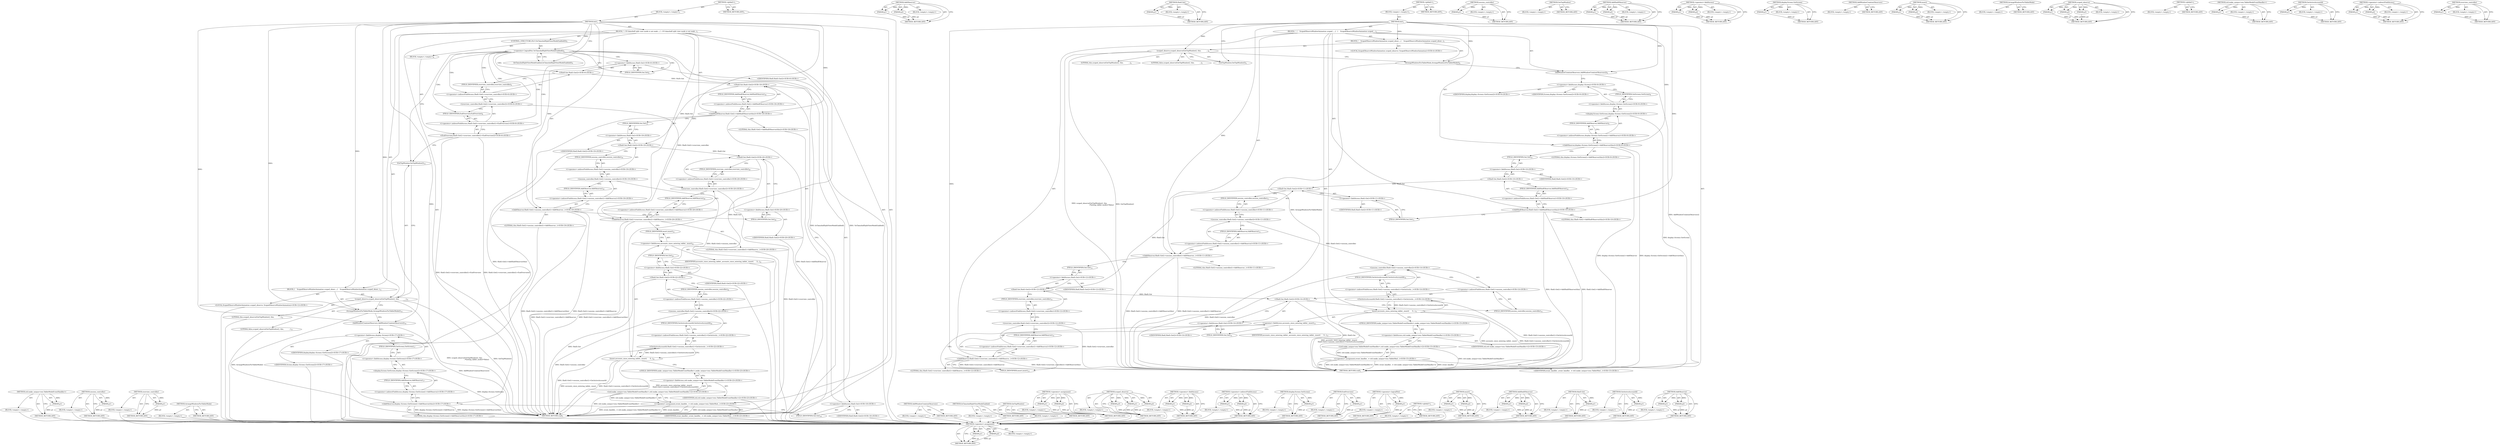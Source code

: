 digraph "AddObserver" {
vulnerable_159 [label=<(METHOD,&lt;operator&gt;.assignment)>];
vulnerable_160 [label=<(PARAM,p1)>];
vulnerable_161 [label=<(PARAM,p2)>];
vulnerable_162 [label=<(BLOCK,&lt;empty&gt;,&lt;empty&gt;)>];
vulnerable_163 [label=<(METHOD_RETURN,ANY)>];
vulnerable_114 [label=<(METHOD,AddObserver)>];
vulnerable_115 [label=<(PARAM,p1)>];
vulnerable_116 [label=<(PARAM,p2)>];
vulnerable_117 [label=<(BLOCK,&lt;empty&gt;,&lt;empty&gt;)>];
vulnerable_118 [label=<(METHOD_RETURN,ANY)>];
vulnerable_138 [label=<(METHOD,Shell.Get)>];
vulnerable_139 [label=<(PARAM,p1)>];
vulnerable_140 [label=<(BLOCK,&lt;empty&gt;,&lt;empty&gt;)>];
vulnerable_141 [label=<(METHOD_RETURN,ANY)>];
vulnerable_6 [label=<(METHOD,&lt;global&gt;)<SUB>1</SUB>>];
vulnerable_7 [label=<(BLOCK,&lt;empty&gt;,&lt;empty&gt;)<SUB>1</SUB>>];
vulnerable_8 [label=<(METHOD,Init)<SUB>1</SUB>>];
vulnerable_9 [label=<(BLOCK,{

  {
    ScopedObserveWindowAnimation scoped_...,{

  {
    ScopedObserveWindowAnimation scoped_...)<SUB>1</SUB>>];
vulnerable_10 [label=<(BLOCK,{
    ScopedObserveWindowAnimation scoped_obser...,{
    ScopedObserveWindowAnimation scoped_obser...)<SUB>3</SUB>>];
vulnerable_11 [label="<(LOCAL,ScopedObserveWindowAnimation scoped_observe: ScopedObserveWindowAnimation)<SUB>4</SUB>>"];
vulnerable_12 [label=<(scoped_observe,scoped_observe(GetTopWindow(), this,
          ...)<SUB>4</SUB>>];
vulnerable_13 [label=<(GetTopWindow,GetTopWindow())<SUB>4</SUB>>];
vulnerable_14 [label=<(LITERAL,this,scoped_observe(GetTopWindow(), this,
          ...)<SUB>4</SUB>>];
vulnerable_15 [label=<(LITERAL,false,scoped_observe(GetTopWindow(), this,
          ...)<SUB>5</SUB>>];
vulnerable_16 [label=<(ArrangeWindowsForTabletMode,ArrangeWindowsForTabletMode())<SUB>6</SUB>>];
vulnerable_17 [label=<(AddWindowCreationObservers,AddWindowCreationObservers())<SUB>8</SUB>>];
vulnerable_18 [label="<(AddObserver,display::Screen::GetScreen()-&gt;AddObserver(this))<SUB>9</SUB>>"];
vulnerable_19 [label="<(&lt;operator&gt;.indirectFieldAccess,display::Screen::GetScreen()-&gt;AddObserver)<SUB>9</SUB>>"];
vulnerable_20 [label="<(display.Screen.GetScreen,display::Screen::GetScreen())<SUB>9</SUB>>"];
vulnerable_21 [label="<(&lt;operator&gt;.fieldAccess,display::Screen::GetScreen)<SUB>9</SUB>>"];
vulnerable_22 [label="<(&lt;operator&gt;.fieldAccess,display::Screen)<SUB>9</SUB>>"];
vulnerable_23 [label="<(IDENTIFIER,display,display::Screen::GetScreen())<SUB>9</SUB>>"];
vulnerable_24 [label="<(IDENTIFIER,Screen,display::Screen::GetScreen())<SUB>9</SUB>>"];
vulnerable_25 [label=<(FIELD_IDENTIFIER,GetScreen,GetScreen)<SUB>9</SUB>>];
vulnerable_26 [label=<(FIELD_IDENTIFIER,AddObserver,AddObserver)<SUB>9</SUB>>];
vulnerable_27 [label="<(LITERAL,this,display::Screen::GetScreen()-&gt;AddObserver(this))<SUB>9</SUB>>"];
vulnerable_28 [label="<(AddShellObserver,Shell::Get()-&gt;AddShellObserver(this))<SUB>10</SUB>>"];
vulnerable_29 [label="<(&lt;operator&gt;.indirectFieldAccess,Shell::Get()-&gt;AddShellObserver)<SUB>10</SUB>>"];
vulnerable_30 [label="<(Shell.Get,Shell::Get())<SUB>10</SUB>>"];
vulnerable_31 [label="<(&lt;operator&gt;.fieldAccess,Shell::Get)<SUB>10</SUB>>"];
vulnerable_32 [label="<(IDENTIFIER,Shell,Shell::Get())<SUB>10</SUB>>"];
vulnerable_33 [label=<(FIELD_IDENTIFIER,Get,Get)<SUB>10</SUB>>];
vulnerable_34 [label=<(FIELD_IDENTIFIER,AddShellObserver,AddShellObserver)<SUB>10</SUB>>];
vulnerable_35 [label="<(LITERAL,this,Shell::Get()-&gt;AddShellObserver(this))<SUB>10</SUB>>"];
vulnerable_36 [label="<(AddObserver,Shell::Get()-&gt;session_controller()-&gt;AddObserver...)<SUB>11</SUB>>"];
vulnerable_37 [label="<(&lt;operator&gt;.indirectFieldAccess,Shell::Get()-&gt;session_controller()-&gt;AddObserver)<SUB>11</SUB>>"];
vulnerable_38 [label="<(session_controller,Shell::Get()-&gt;session_controller())<SUB>11</SUB>>"];
vulnerable_39 [label="<(&lt;operator&gt;.indirectFieldAccess,Shell::Get()-&gt;session_controller)<SUB>11</SUB>>"];
vulnerable_40 [label="<(Shell.Get,Shell::Get())<SUB>11</SUB>>"];
vulnerable_41 [label="<(&lt;operator&gt;.fieldAccess,Shell::Get)<SUB>11</SUB>>"];
vulnerable_42 [label="<(IDENTIFIER,Shell,Shell::Get())<SUB>11</SUB>>"];
vulnerable_43 [label=<(FIELD_IDENTIFIER,Get,Get)<SUB>11</SUB>>];
vulnerable_44 [label=<(FIELD_IDENTIFIER,session_controller,session_controller)<SUB>11</SUB>>];
vulnerable_45 [label=<(FIELD_IDENTIFIER,AddObserver,AddObserver)<SUB>11</SUB>>];
vulnerable_46 [label="<(LITERAL,this,Shell::Get()-&gt;session_controller()-&gt;AddObserver...)<SUB>11</SUB>>"];
vulnerable_47 [label="<(AddObserver,Shell::Get()-&gt;overview_controller()-&gt;AddObserve...)<SUB>12</SUB>>"];
vulnerable_48 [label="<(&lt;operator&gt;.indirectFieldAccess,Shell::Get()-&gt;overview_controller()-&gt;AddObserver)<SUB>12</SUB>>"];
vulnerable_49 [label="<(overview_controller,Shell::Get()-&gt;overview_controller())<SUB>12</SUB>>"];
vulnerable_50 [label="<(&lt;operator&gt;.indirectFieldAccess,Shell::Get()-&gt;overview_controller)<SUB>12</SUB>>"];
vulnerable_51 [label="<(Shell.Get,Shell::Get())<SUB>12</SUB>>"];
vulnerable_52 [label="<(&lt;operator&gt;.fieldAccess,Shell::Get)<SUB>12</SUB>>"];
vulnerable_53 [label="<(IDENTIFIER,Shell,Shell::Get())<SUB>12</SUB>>"];
vulnerable_54 [label=<(FIELD_IDENTIFIER,Get,Get)<SUB>12</SUB>>];
vulnerable_55 [label=<(FIELD_IDENTIFIER,overview_controller,overview_controller)<SUB>12</SUB>>];
vulnerable_56 [label=<(FIELD_IDENTIFIER,AddObserver,AddObserver)<SUB>12</SUB>>];
vulnerable_57 [label="<(LITERAL,this,Shell::Get()-&gt;overview_controller()-&gt;AddObserve...)<SUB>12</SUB>>"];
vulnerable_58 [label=<(insert,accounts_since_entering_tablet_.insert(
      S...)<SUB>13</SUB>>];
vulnerable_59 [label=<(&lt;operator&gt;.fieldAccess,accounts_since_entering_tablet_.insert)<SUB>13</SUB>>];
vulnerable_60 [label=<(IDENTIFIER,accounts_since_entering_tablet_,accounts_since_entering_tablet_.insert(
      S...)<SUB>13</SUB>>];
vulnerable_61 [label=<(FIELD_IDENTIFIER,insert,insert)<SUB>13</SUB>>];
vulnerable_62 [label="<(GetActiveAccountId,Shell::Get()-&gt;session_controller()-&gt;GetActiveAc...)<SUB>14</SUB>>"];
vulnerable_63 [label="<(&lt;operator&gt;.indirectFieldAccess,Shell::Get()-&gt;session_controller()-&gt;GetActiveAc...)<SUB>14</SUB>>"];
vulnerable_64 [label="<(session_controller,Shell::Get()-&gt;session_controller())<SUB>14</SUB>>"];
vulnerable_65 [label="<(&lt;operator&gt;.indirectFieldAccess,Shell::Get()-&gt;session_controller)<SUB>14</SUB>>"];
vulnerable_66 [label="<(Shell.Get,Shell::Get())<SUB>14</SUB>>"];
vulnerable_67 [label="<(&lt;operator&gt;.fieldAccess,Shell::Get)<SUB>14</SUB>>"];
vulnerable_68 [label="<(IDENTIFIER,Shell,Shell::Get())<SUB>14</SUB>>"];
vulnerable_69 [label=<(FIELD_IDENTIFIER,Get,Get)<SUB>14</SUB>>];
vulnerable_70 [label=<(FIELD_IDENTIFIER,session_controller,session_controller)<SUB>14</SUB>>];
vulnerable_71 [label=<(FIELD_IDENTIFIER,GetActiveAccountId,GetActiveAccountId)<SUB>14</SUB>>];
vulnerable_72 [label="<(&lt;operator&gt;.assignment,event_handler_ = std::make_unique&lt;wm::TabletMod...)<SUB>15</SUB>>"];
vulnerable_73 [label="<(IDENTIFIER,event_handler_,event_handler_ = std::make_unique&lt;wm::TabletMod...)<SUB>15</SUB>>"];
vulnerable_74 [label="<(std.make_unique&lt;wm.TabletModeEventHandler&gt;,std::make_unique&lt;wm::TabletModeEventHandler&gt;())<SUB>15</SUB>>"];
vulnerable_75 [label="<(&lt;operator&gt;.fieldAccess,std::make_unique&lt;wm::TabletModeEventHandler&gt;)<SUB>15</SUB>>"];
vulnerable_76 [label="<(IDENTIFIER,std,std::make_unique&lt;wm::TabletModeEventHandler&gt;())<SUB>15</SUB>>"];
vulnerable_77 [label="<(FIELD_IDENTIFIER,make_unique&lt;wm::TabletModeEventHandler&gt;,make_unique&lt;wm::TabletModeEventHandler&gt;)<SUB>15</SUB>>"];
vulnerable_78 [label=<(METHOD_RETURN,void)<SUB>1</SUB>>];
vulnerable_80 [label=<(METHOD_RETURN,ANY)<SUB>1</SUB>>];
vulnerable_142 [label=<(METHOD,session_controller)>];
vulnerable_143 [label=<(PARAM,p1)>];
vulnerable_144 [label=<(BLOCK,&lt;empty&gt;,&lt;empty&gt;)>];
vulnerable_145 [label=<(METHOD_RETURN,ANY)>];
vulnerable_105 [label=<(METHOD,GetTopWindow)>];
vulnerable_106 [label=<(BLOCK,&lt;empty&gt;,&lt;empty&gt;)>];
vulnerable_107 [label=<(METHOD_RETURN,ANY)>];
vulnerable_133 [label=<(METHOD,AddShellObserver)>];
vulnerable_134 [label=<(PARAM,p1)>];
vulnerable_135 [label=<(PARAM,p2)>];
vulnerable_136 [label=<(BLOCK,&lt;empty&gt;,&lt;empty&gt;)>];
vulnerable_137 [label=<(METHOD_RETURN,ANY)>];
vulnerable_128 [label=<(METHOD,&lt;operator&gt;.fieldAccess)>];
vulnerable_129 [label=<(PARAM,p1)>];
vulnerable_130 [label=<(PARAM,p2)>];
vulnerable_131 [label=<(BLOCK,&lt;empty&gt;,&lt;empty&gt;)>];
vulnerable_132 [label=<(METHOD_RETURN,ANY)>];
vulnerable_124 [label=<(METHOD,display.Screen.GetScreen)>];
vulnerable_125 [label=<(PARAM,p1)>];
vulnerable_126 [label=<(BLOCK,&lt;empty&gt;,&lt;empty&gt;)>];
vulnerable_127 [label=<(METHOD_RETURN,ANY)>];
vulnerable_111 [label=<(METHOD,AddWindowCreationObservers)>];
vulnerable_112 [label=<(BLOCK,&lt;empty&gt;,&lt;empty&gt;)>];
vulnerable_113 [label=<(METHOD_RETURN,ANY)>];
vulnerable_150 [label=<(METHOD,insert)>];
vulnerable_151 [label=<(PARAM,p1)>];
vulnerable_152 [label=<(PARAM,p2)>];
vulnerable_153 [label=<(BLOCK,&lt;empty&gt;,&lt;empty&gt;)>];
vulnerable_154 [label=<(METHOD_RETURN,ANY)>];
vulnerable_108 [label=<(METHOD,ArrangeWindowsForTabletMode)>];
vulnerable_109 [label=<(BLOCK,&lt;empty&gt;,&lt;empty&gt;)>];
vulnerable_110 [label=<(METHOD_RETURN,ANY)>];
vulnerable_99 [label=<(METHOD,scoped_observe)>];
vulnerable_100 [label=<(PARAM,p1)>];
vulnerable_101 [label=<(PARAM,p2)>];
vulnerable_102 [label=<(PARAM,p3)>];
vulnerable_103 [label=<(BLOCK,&lt;empty&gt;,&lt;empty&gt;)>];
vulnerable_104 [label=<(METHOD_RETURN,ANY)>];
vulnerable_93 [label=<(METHOD,&lt;global&gt;)<SUB>1</SUB>>];
vulnerable_94 [label=<(BLOCK,&lt;empty&gt;,&lt;empty&gt;)>];
vulnerable_95 [label=<(METHOD_RETURN,ANY)>];
vulnerable_164 [label=<(METHOD,std.make_unique&lt;wm.TabletModeEventHandler&gt;)>];
vulnerable_165 [label=<(PARAM,p1)>];
vulnerable_166 [label=<(BLOCK,&lt;empty&gt;,&lt;empty&gt;)>];
vulnerable_167 [label=<(METHOD_RETURN,ANY)>];
vulnerable_155 [label=<(METHOD,GetActiveAccountId)>];
vulnerable_156 [label=<(PARAM,p1)>];
vulnerable_157 [label=<(BLOCK,&lt;empty&gt;,&lt;empty&gt;)>];
vulnerable_158 [label=<(METHOD_RETURN,ANY)>];
vulnerable_119 [label=<(METHOD,&lt;operator&gt;.indirectFieldAccess)>];
vulnerable_120 [label=<(PARAM,p1)>];
vulnerable_121 [label=<(PARAM,p2)>];
vulnerable_122 [label=<(BLOCK,&lt;empty&gt;,&lt;empty&gt;)>];
vulnerable_123 [label=<(METHOD_RETURN,ANY)>];
vulnerable_146 [label=<(METHOD,overview_controller)>];
vulnerable_147 [label=<(PARAM,p1)>];
vulnerable_148 [label=<(BLOCK,&lt;empty&gt;,&lt;empty&gt;)>];
vulnerable_149 [label=<(METHOD_RETURN,ANY)>];
fixed_189 [label=<(METHOD,std.make_unique&lt;wm.TabletModeEventHandler&gt;)>];
fixed_190 [label=<(PARAM,p1)>];
fixed_191 [label=<(BLOCK,&lt;empty&gt;,&lt;empty&gt;)>];
fixed_192 [label=<(METHOD_RETURN,ANY)>];
fixed_171 [label=<(METHOD,session_controller)>];
fixed_172 [label=<(PARAM,p1)>];
fixed_173 [label=<(BLOCK,&lt;empty&gt;,&lt;empty&gt;)>];
fixed_174 [label=<(METHOD_RETURN,ANY)>];
fixed_129 [label=<(METHOD,overview_controller)>];
fixed_130 [label=<(PARAM,p1)>];
fixed_131 [label=<(BLOCK,&lt;empty&gt;,&lt;empty&gt;)>];
fixed_132 [label=<(METHOD_RETURN,ANY)>];
fixed_151 [label=<(METHOD,ArrangeWindowsForTabletMode)>];
fixed_152 [label=<(BLOCK,&lt;empty&gt;,&lt;empty&gt;)>];
fixed_153 [label=<(METHOD_RETURN,ANY)>];
fixed_6 [label=<(METHOD,&lt;global&gt;)<SUB>1</SUB>>];
fixed_7 [label=<(BLOCK,&lt;empty&gt;,&lt;empty&gt;)<SUB>1</SUB>>];
fixed_8 [label=<(METHOD,Init)<SUB>1</SUB>>];
fixed_9 [label=<(BLOCK,{
  // If clamshell split view mode is not enab...,{
  // If clamshell split view mode is not enab...)<SUB>1</SUB>>];
fixed_10 [label=<(CONTROL_STRUCTURE,IF,if (!IsClamshellSplitViewModeEnabled()))<SUB>5</SUB>>];
fixed_11 [label=<(&lt;operator&gt;.logicalNot,!IsClamshellSplitViewModeEnabled())<SUB>5</SUB>>];
fixed_12 [label=<(IsClamshellSplitViewModeEnabled,IsClamshellSplitViewModeEnabled())<SUB>5</SUB>>];
fixed_13 [label=<(BLOCK,&lt;empty&gt;,&lt;empty&gt;)<SUB>6</SUB>>];
fixed_14 [label="<(EndOverview,Shell::Get()-&gt;overview_controller()-&gt;EndOverview())<SUB>6</SUB>>"];
fixed_15 [label="<(&lt;operator&gt;.indirectFieldAccess,Shell::Get()-&gt;overview_controller()-&gt;EndOverview)<SUB>6</SUB>>"];
fixed_16 [label="<(overview_controller,Shell::Get()-&gt;overview_controller())<SUB>6</SUB>>"];
fixed_17 [label="<(&lt;operator&gt;.indirectFieldAccess,Shell::Get()-&gt;overview_controller)<SUB>6</SUB>>"];
fixed_18 [label="<(Shell.Get,Shell::Get())<SUB>6</SUB>>"];
fixed_19 [label="<(&lt;operator&gt;.fieldAccess,Shell::Get)<SUB>6</SUB>>"];
fixed_20 [label="<(IDENTIFIER,Shell,Shell::Get())<SUB>6</SUB>>"];
fixed_21 [label=<(FIELD_IDENTIFIER,Get,Get)<SUB>6</SUB>>];
fixed_22 [label=<(FIELD_IDENTIFIER,overview_controller,overview_controller)<SUB>6</SUB>>];
fixed_23 [label=<(FIELD_IDENTIFIER,EndOverview,EndOverview)<SUB>6</SUB>>];
fixed_24 [label=<(BLOCK,{
    ScopedObserveWindowAnimation scoped_obser...,{
    ScopedObserveWindowAnimation scoped_obser...)<SUB>11</SUB>>];
fixed_25 [label="<(LOCAL,ScopedObserveWindowAnimation scoped_observe: ScopedObserveWindowAnimation)<SUB>12</SUB>>"];
fixed_26 [label=<(scoped_observe,scoped_observe(GetTopWindow(), this,
          ...)<SUB>12</SUB>>];
fixed_27 [label=<(GetTopWindow,GetTopWindow())<SUB>12</SUB>>];
fixed_28 [label=<(LITERAL,this,scoped_observe(GetTopWindow(), this,
          ...)<SUB>12</SUB>>];
fixed_29 [label=<(LITERAL,false,scoped_observe(GetTopWindow(), this,
          ...)<SUB>13</SUB>>];
fixed_30 [label=<(ArrangeWindowsForTabletMode,ArrangeWindowsForTabletMode())<SUB>14</SUB>>];
fixed_31 [label=<(AddWindowCreationObservers,AddWindowCreationObservers())<SUB>16</SUB>>];
fixed_32 [label="<(AddObserver,display::Screen::GetScreen()-&gt;AddObserver(this))<SUB>17</SUB>>"];
fixed_33 [label="<(&lt;operator&gt;.indirectFieldAccess,display::Screen::GetScreen()-&gt;AddObserver)<SUB>17</SUB>>"];
fixed_34 [label="<(display.Screen.GetScreen,display::Screen::GetScreen())<SUB>17</SUB>>"];
fixed_35 [label="<(&lt;operator&gt;.fieldAccess,display::Screen::GetScreen)<SUB>17</SUB>>"];
fixed_36 [label="<(&lt;operator&gt;.fieldAccess,display::Screen)<SUB>17</SUB>>"];
fixed_37 [label="<(IDENTIFIER,display,display::Screen::GetScreen())<SUB>17</SUB>>"];
fixed_38 [label="<(IDENTIFIER,Screen,display::Screen::GetScreen())<SUB>17</SUB>>"];
fixed_39 [label=<(FIELD_IDENTIFIER,GetScreen,GetScreen)<SUB>17</SUB>>];
fixed_40 [label=<(FIELD_IDENTIFIER,AddObserver,AddObserver)<SUB>17</SUB>>];
fixed_41 [label="<(LITERAL,this,display::Screen::GetScreen()-&gt;AddObserver(this))<SUB>17</SUB>>"];
fixed_42 [label="<(AddShellObserver,Shell::Get()-&gt;AddShellObserver(this))<SUB>18</SUB>>"];
fixed_43 [label="<(&lt;operator&gt;.indirectFieldAccess,Shell::Get()-&gt;AddShellObserver)<SUB>18</SUB>>"];
fixed_44 [label="<(Shell.Get,Shell::Get())<SUB>18</SUB>>"];
fixed_45 [label="<(&lt;operator&gt;.fieldAccess,Shell::Get)<SUB>18</SUB>>"];
fixed_46 [label="<(IDENTIFIER,Shell,Shell::Get())<SUB>18</SUB>>"];
fixed_47 [label=<(FIELD_IDENTIFIER,Get,Get)<SUB>18</SUB>>];
fixed_48 [label=<(FIELD_IDENTIFIER,AddShellObserver,AddShellObserver)<SUB>18</SUB>>];
fixed_49 [label="<(LITERAL,this,Shell::Get()-&gt;AddShellObserver(this))<SUB>18</SUB>>"];
fixed_50 [label="<(AddObserver,Shell::Get()-&gt;session_controller()-&gt;AddObserver...)<SUB>19</SUB>>"];
fixed_51 [label="<(&lt;operator&gt;.indirectFieldAccess,Shell::Get()-&gt;session_controller()-&gt;AddObserver)<SUB>19</SUB>>"];
fixed_52 [label="<(session_controller,Shell::Get()-&gt;session_controller())<SUB>19</SUB>>"];
fixed_53 [label="<(&lt;operator&gt;.indirectFieldAccess,Shell::Get()-&gt;session_controller)<SUB>19</SUB>>"];
fixed_54 [label="<(Shell.Get,Shell::Get())<SUB>19</SUB>>"];
fixed_55 [label="<(&lt;operator&gt;.fieldAccess,Shell::Get)<SUB>19</SUB>>"];
fixed_56 [label="<(IDENTIFIER,Shell,Shell::Get())<SUB>19</SUB>>"];
fixed_57 [label=<(FIELD_IDENTIFIER,Get,Get)<SUB>19</SUB>>];
fixed_58 [label=<(FIELD_IDENTIFIER,session_controller,session_controller)<SUB>19</SUB>>];
fixed_59 [label=<(FIELD_IDENTIFIER,AddObserver,AddObserver)<SUB>19</SUB>>];
fixed_60 [label="<(LITERAL,this,Shell::Get()-&gt;session_controller()-&gt;AddObserver...)<SUB>19</SUB>>"];
fixed_61 [label="<(AddObserver,Shell::Get()-&gt;overview_controller()-&gt;AddObserve...)<SUB>20</SUB>>"];
fixed_62 [label="<(&lt;operator&gt;.indirectFieldAccess,Shell::Get()-&gt;overview_controller()-&gt;AddObserver)<SUB>20</SUB>>"];
fixed_63 [label="<(overview_controller,Shell::Get()-&gt;overview_controller())<SUB>20</SUB>>"];
fixed_64 [label="<(&lt;operator&gt;.indirectFieldAccess,Shell::Get()-&gt;overview_controller)<SUB>20</SUB>>"];
fixed_65 [label="<(Shell.Get,Shell::Get())<SUB>20</SUB>>"];
fixed_66 [label="<(&lt;operator&gt;.fieldAccess,Shell::Get)<SUB>20</SUB>>"];
fixed_67 [label="<(IDENTIFIER,Shell,Shell::Get())<SUB>20</SUB>>"];
fixed_68 [label=<(FIELD_IDENTIFIER,Get,Get)<SUB>20</SUB>>];
fixed_69 [label=<(FIELD_IDENTIFIER,overview_controller,overview_controller)<SUB>20</SUB>>];
fixed_70 [label=<(FIELD_IDENTIFIER,AddObserver,AddObserver)<SUB>20</SUB>>];
fixed_71 [label="<(LITERAL,this,Shell::Get()-&gt;overview_controller()-&gt;AddObserve...)<SUB>20</SUB>>"];
fixed_72 [label=<(insert,accounts_since_entering_tablet_.insert(
      S...)<SUB>21</SUB>>];
fixed_73 [label=<(&lt;operator&gt;.fieldAccess,accounts_since_entering_tablet_.insert)<SUB>21</SUB>>];
fixed_74 [label=<(IDENTIFIER,accounts_since_entering_tablet_,accounts_since_entering_tablet_.insert(
      S...)<SUB>21</SUB>>];
fixed_75 [label=<(FIELD_IDENTIFIER,insert,insert)<SUB>21</SUB>>];
fixed_76 [label="<(GetActiveAccountId,Shell::Get()-&gt;session_controller()-&gt;GetActiveAc...)<SUB>22</SUB>>"];
fixed_77 [label="<(&lt;operator&gt;.indirectFieldAccess,Shell::Get()-&gt;session_controller()-&gt;GetActiveAc...)<SUB>22</SUB>>"];
fixed_78 [label="<(session_controller,Shell::Get()-&gt;session_controller())<SUB>22</SUB>>"];
fixed_79 [label="<(&lt;operator&gt;.indirectFieldAccess,Shell::Get()-&gt;session_controller)<SUB>22</SUB>>"];
fixed_80 [label="<(Shell.Get,Shell::Get())<SUB>22</SUB>>"];
fixed_81 [label="<(&lt;operator&gt;.fieldAccess,Shell::Get)<SUB>22</SUB>>"];
fixed_82 [label="<(IDENTIFIER,Shell,Shell::Get())<SUB>22</SUB>>"];
fixed_83 [label=<(FIELD_IDENTIFIER,Get,Get)<SUB>22</SUB>>];
fixed_84 [label=<(FIELD_IDENTIFIER,session_controller,session_controller)<SUB>22</SUB>>];
fixed_85 [label=<(FIELD_IDENTIFIER,GetActiveAccountId,GetActiveAccountId)<SUB>22</SUB>>];
fixed_86 [label="<(&lt;operator&gt;.assignment,event_handler_ = std::make_unique&lt;wm::TabletMod...)<SUB>23</SUB>>"];
fixed_87 [label="<(IDENTIFIER,event_handler_,event_handler_ = std::make_unique&lt;wm::TabletMod...)<SUB>23</SUB>>"];
fixed_88 [label="<(std.make_unique&lt;wm.TabletModeEventHandler&gt;,std::make_unique&lt;wm::TabletModeEventHandler&gt;())<SUB>23</SUB>>"];
fixed_89 [label="<(&lt;operator&gt;.fieldAccess,std::make_unique&lt;wm::TabletModeEventHandler&gt;)<SUB>23</SUB>>"];
fixed_90 [label="<(IDENTIFIER,std,std::make_unique&lt;wm::TabletModeEventHandler&gt;())<SUB>23</SUB>>"];
fixed_91 [label="<(FIELD_IDENTIFIER,make_unique&lt;wm::TabletModeEventHandler&gt;,make_unique&lt;wm::TabletModeEventHandler&gt;)<SUB>23</SUB>>"];
fixed_92 [label=<(METHOD_RETURN,void)<SUB>1</SUB>>];
fixed_94 [label=<(METHOD_RETURN,ANY)<SUB>1</SUB>>];
fixed_154 [label=<(METHOD,AddWindowCreationObservers)>];
fixed_155 [label=<(BLOCK,&lt;empty&gt;,&lt;empty&gt;)>];
fixed_156 [label=<(METHOD_RETURN,ANY)>];
fixed_117 [label=<(METHOD,IsClamshellSplitViewModeEnabled)>];
fixed_118 [label=<(BLOCK,&lt;empty&gt;,&lt;empty&gt;)>];
fixed_119 [label=<(METHOD_RETURN,ANY)>];
fixed_148 [label=<(METHOD,GetTopWindow)>];
fixed_149 [label=<(BLOCK,&lt;empty&gt;,&lt;empty&gt;)>];
fixed_150 [label=<(METHOD_RETURN,ANY)>];
fixed_184 [label=<(METHOD,&lt;operator&gt;.assignment)>];
fixed_185 [label=<(PARAM,p1)>];
fixed_186 [label=<(PARAM,p2)>];
fixed_187 [label=<(BLOCK,&lt;empty&gt;,&lt;empty&gt;)>];
fixed_188 [label=<(METHOD_RETURN,ANY)>];
fixed_142 [label=<(METHOD,scoped_observe)>];
fixed_143 [label=<(PARAM,p1)>];
fixed_144 [label=<(PARAM,p2)>];
fixed_145 [label=<(PARAM,p3)>];
fixed_146 [label=<(BLOCK,&lt;empty&gt;,&lt;empty&gt;)>];
fixed_147 [label=<(METHOD_RETURN,ANY)>];
fixed_137 [label=<(METHOD,&lt;operator&gt;.fieldAccess)>];
fixed_138 [label=<(PARAM,p1)>];
fixed_139 [label=<(PARAM,p2)>];
fixed_140 [label=<(BLOCK,&lt;empty&gt;,&lt;empty&gt;)>];
fixed_141 [label=<(METHOD_RETURN,ANY)>];
fixed_124 [label=<(METHOD,&lt;operator&gt;.indirectFieldAccess)>];
fixed_125 [label=<(PARAM,p1)>];
fixed_126 [label=<(PARAM,p2)>];
fixed_127 [label=<(BLOCK,&lt;empty&gt;,&lt;empty&gt;)>];
fixed_128 [label=<(METHOD_RETURN,ANY)>];
fixed_162 [label=<(METHOD,display.Screen.GetScreen)>];
fixed_163 [label=<(PARAM,p1)>];
fixed_164 [label=<(BLOCK,&lt;empty&gt;,&lt;empty&gt;)>];
fixed_165 [label=<(METHOD_RETURN,ANY)>];
fixed_120 [label=<(METHOD,EndOverview)>];
fixed_121 [label=<(PARAM,p1)>];
fixed_122 [label=<(BLOCK,&lt;empty&gt;,&lt;empty&gt;)>];
fixed_123 [label=<(METHOD_RETURN,ANY)>];
fixed_113 [label=<(METHOD,&lt;operator&gt;.logicalNot)>];
fixed_114 [label=<(PARAM,p1)>];
fixed_115 [label=<(BLOCK,&lt;empty&gt;,&lt;empty&gt;)>];
fixed_116 [label=<(METHOD_RETURN,ANY)>];
fixed_107 [label=<(METHOD,&lt;global&gt;)<SUB>1</SUB>>];
fixed_108 [label=<(BLOCK,&lt;empty&gt;,&lt;empty&gt;)>];
fixed_109 [label=<(METHOD_RETURN,ANY)>];
fixed_175 [label=<(METHOD,insert)>];
fixed_176 [label=<(PARAM,p1)>];
fixed_177 [label=<(PARAM,p2)>];
fixed_178 [label=<(BLOCK,&lt;empty&gt;,&lt;empty&gt;)>];
fixed_179 [label=<(METHOD_RETURN,ANY)>];
fixed_166 [label=<(METHOD,AddShellObserver)>];
fixed_167 [label=<(PARAM,p1)>];
fixed_168 [label=<(PARAM,p2)>];
fixed_169 [label=<(BLOCK,&lt;empty&gt;,&lt;empty&gt;)>];
fixed_170 [label=<(METHOD_RETURN,ANY)>];
fixed_133 [label=<(METHOD,Shell.Get)>];
fixed_134 [label=<(PARAM,p1)>];
fixed_135 [label=<(BLOCK,&lt;empty&gt;,&lt;empty&gt;)>];
fixed_136 [label=<(METHOD_RETURN,ANY)>];
fixed_180 [label=<(METHOD,GetActiveAccountId)>];
fixed_181 [label=<(PARAM,p1)>];
fixed_182 [label=<(BLOCK,&lt;empty&gt;,&lt;empty&gt;)>];
fixed_183 [label=<(METHOD_RETURN,ANY)>];
fixed_157 [label=<(METHOD,AddObserver)>];
fixed_158 [label=<(PARAM,p1)>];
fixed_159 [label=<(PARAM,p2)>];
fixed_160 [label=<(BLOCK,&lt;empty&gt;,&lt;empty&gt;)>];
fixed_161 [label=<(METHOD_RETURN,ANY)>];
vulnerable_159 -> vulnerable_160  [key=0, label="AST: "];
vulnerable_159 -> vulnerable_160  [key=1, label="DDG: "];
vulnerable_159 -> vulnerable_162  [key=0, label="AST: "];
vulnerable_159 -> vulnerable_161  [key=0, label="AST: "];
vulnerable_159 -> vulnerable_161  [key=1, label="DDG: "];
vulnerable_159 -> vulnerable_163  [key=0, label="AST: "];
vulnerable_159 -> vulnerable_163  [key=1, label="CFG: "];
vulnerable_160 -> vulnerable_163  [key=0, label="DDG: p1"];
vulnerable_161 -> vulnerable_163  [key=0, label="DDG: p2"];
vulnerable_114 -> vulnerable_115  [key=0, label="AST: "];
vulnerable_114 -> vulnerable_115  [key=1, label="DDG: "];
vulnerable_114 -> vulnerable_117  [key=0, label="AST: "];
vulnerable_114 -> vulnerable_116  [key=0, label="AST: "];
vulnerable_114 -> vulnerable_116  [key=1, label="DDG: "];
vulnerable_114 -> vulnerable_118  [key=0, label="AST: "];
vulnerable_114 -> vulnerable_118  [key=1, label="CFG: "];
vulnerable_115 -> vulnerable_118  [key=0, label="DDG: p1"];
vulnerable_116 -> vulnerable_118  [key=0, label="DDG: p2"];
vulnerable_138 -> vulnerable_139  [key=0, label="AST: "];
vulnerable_138 -> vulnerable_139  [key=1, label="DDG: "];
vulnerable_138 -> vulnerable_140  [key=0, label="AST: "];
vulnerable_138 -> vulnerable_141  [key=0, label="AST: "];
vulnerable_138 -> vulnerable_141  [key=1, label="CFG: "];
vulnerable_139 -> vulnerable_141  [key=0, label="DDG: p1"];
vulnerable_6 -> vulnerable_7  [key=0, label="AST: "];
vulnerable_6 -> vulnerable_80  [key=0, label="AST: "];
vulnerable_6 -> vulnerable_80  [key=1, label="CFG: "];
vulnerable_7 -> vulnerable_8  [key=0, label="AST: "];
vulnerable_8 -> vulnerable_9  [key=0, label="AST: "];
vulnerable_8 -> vulnerable_78  [key=0, label="AST: "];
vulnerable_8 -> vulnerable_13  [key=0, label="CFG: "];
vulnerable_8 -> vulnerable_10  [key=0, label="DDG: "];
vulnerable_8 -> vulnerable_17  [key=0, label="DDG: "];
vulnerable_8 -> vulnerable_16  [key=0, label="DDG: "];
vulnerable_8 -> vulnerable_18  [key=0, label="DDG: "];
vulnerable_8 -> vulnerable_28  [key=0, label="DDG: "];
vulnerable_8 -> vulnerable_36  [key=0, label="DDG: "];
vulnerable_8 -> vulnerable_47  [key=0, label="DDG: "];
vulnerable_8 -> vulnerable_12  [key=0, label="DDG: "];
vulnerable_9 -> vulnerable_10  [key=0, label="AST: "];
vulnerable_9 -> vulnerable_17  [key=0, label="AST: "];
vulnerable_9 -> vulnerable_18  [key=0, label="AST: "];
vulnerable_9 -> vulnerable_28  [key=0, label="AST: "];
vulnerable_9 -> vulnerable_36  [key=0, label="AST: "];
vulnerable_9 -> vulnerable_47  [key=0, label="AST: "];
vulnerable_9 -> vulnerable_58  [key=0, label="AST: "];
vulnerable_9 -> vulnerable_72  [key=0, label="AST: "];
vulnerable_10 -> vulnerable_11  [key=0, label="AST: "];
vulnerable_10 -> vulnerable_12  [key=0, label="AST: "];
vulnerable_10 -> vulnerable_16  [key=0, label="AST: "];
vulnerable_12 -> vulnerable_13  [key=0, label="AST: "];
vulnerable_12 -> vulnerable_14  [key=0, label="AST: "];
vulnerable_12 -> vulnerable_15  [key=0, label="AST: "];
vulnerable_12 -> vulnerable_16  [key=0, label="CFG: "];
vulnerable_12 -> vulnerable_78  [key=0, label="DDG: GetTopWindow()"];
vulnerable_12 -> vulnerable_78  [key=1, label="DDG: scoped_observe(GetTopWindow(), this,
                                                /*exiting_tablet_mode=*/false)"];
vulnerable_13 -> vulnerable_12  [key=0, label="CFG: "];
vulnerable_16 -> vulnerable_17  [key=0, label="CFG: "];
vulnerable_16 -> vulnerable_78  [key=0, label="DDG: ArrangeWindowsForTabletMode()"];
vulnerable_17 -> vulnerable_22  [key=0, label="CFG: "];
vulnerable_17 -> vulnerable_78  [key=0, label="DDG: AddWindowCreationObservers()"];
vulnerable_18 -> vulnerable_19  [key=0, label="AST: "];
vulnerable_18 -> vulnerable_27  [key=0, label="AST: "];
vulnerable_18 -> vulnerable_33  [key=0, label="CFG: "];
vulnerable_18 -> vulnerable_78  [key=0, label="DDG: display::Screen::GetScreen()-&gt;AddObserver"];
vulnerable_18 -> vulnerable_78  [key=1, label="DDG: display::Screen::GetScreen()-&gt;AddObserver(this)"];
vulnerable_19 -> vulnerable_20  [key=0, label="AST: "];
vulnerable_19 -> vulnerable_26  [key=0, label="AST: "];
vulnerable_19 -> vulnerable_18  [key=0, label="CFG: "];
vulnerable_20 -> vulnerable_21  [key=0, label="AST: "];
vulnerable_20 -> vulnerable_26  [key=0, label="CFG: "];
vulnerable_20 -> vulnerable_78  [key=0, label="DDG: display::Screen::GetScreen"];
vulnerable_21 -> vulnerable_22  [key=0, label="AST: "];
vulnerable_21 -> vulnerable_25  [key=0, label="AST: "];
vulnerable_21 -> vulnerable_20  [key=0, label="CFG: "];
vulnerable_22 -> vulnerable_23  [key=0, label="AST: "];
vulnerable_22 -> vulnerable_24  [key=0, label="AST: "];
vulnerable_22 -> vulnerable_25  [key=0, label="CFG: "];
vulnerable_25 -> vulnerable_21  [key=0, label="CFG: "];
vulnerable_26 -> vulnerable_19  [key=0, label="CFG: "];
vulnerable_28 -> vulnerable_29  [key=0, label="AST: "];
vulnerable_28 -> vulnerable_35  [key=0, label="AST: "];
vulnerable_28 -> vulnerable_43  [key=0, label="CFG: "];
vulnerable_28 -> vulnerable_78  [key=0, label="DDG: Shell::Get()-&gt;AddShellObserver"];
vulnerable_28 -> vulnerable_78  [key=1, label="DDG: Shell::Get()-&gt;AddShellObserver(this)"];
vulnerable_29 -> vulnerable_30  [key=0, label="AST: "];
vulnerable_29 -> vulnerable_34  [key=0, label="AST: "];
vulnerable_29 -> vulnerable_28  [key=0, label="CFG: "];
vulnerable_30 -> vulnerable_31  [key=0, label="AST: "];
vulnerable_30 -> vulnerable_34  [key=0, label="CFG: "];
vulnerable_30 -> vulnerable_40  [key=0, label="DDG: Shell::Get"];
vulnerable_31 -> vulnerable_32  [key=0, label="AST: "];
vulnerable_31 -> vulnerable_33  [key=0, label="AST: "];
vulnerable_31 -> vulnerable_30  [key=0, label="CFG: "];
vulnerable_33 -> vulnerable_31  [key=0, label="CFG: "];
vulnerable_34 -> vulnerable_29  [key=0, label="CFG: "];
vulnerable_36 -> vulnerable_37  [key=0, label="AST: "];
vulnerable_36 -> vulnerable_46  [key=0, label="AST: "];
vulnerable_36 -> vulnerable_54  [key=0, label="CFG: "];
vulnerable_36 -> vulnerable_78  [key=0, label="DDG: Shell::Get()-&gt;session_controller()-&gt;AddObserver"];
vulnerable_36 -> vulnerable_78  [key=1, label="DDG: Shell::Get()-&gt;session_controller()-&gt;AddObserver(this)"];
vulnerable_37 -> vulnerable_38  [key=0, label="AST: "];
vulnerable_37 -> vulnerable_45  [key=0, label="AST: "];
vulnerable_37 -> vulnerable_36  [key=0, label="CFG: "];
vulnerable_38 -> vulnerable_39  [key=0, label="AST: "];
vulnerable_38 -> vulnerable_45  [key=0, label="CFG: "];
vulnerable_38 -> vulnerable_64  [key=0, label="DDG: Shell::Get()-&gt;session_controller"];
vulnerable_39 -> vulnerable_40  [key=0, label="AST: "];
vulnerable_39 -> vulnerable_44  [key=0, label="AST: "];
vulnerable_39 -> vulnerable_38  [key=0, label="CFG: "];
vulnerable_40 -> vulnerable_41  [key=0, label="AST: "];
vulnerable_40 -> vulnerable_44  [key=0, label="CFG: "];
vulnerable_40 -> vulnerable_51  [key=0, label="DDG: Shell::Get"];
vulnerable_41 -> vulnerable_42  [key=0, label="AST: "];
vulnerable_41 -> vulnerable_43  [key=0, label="AST: "];
vulnerable_41 -> vulnerable_40  [key=0, label="CFG: "];
vulnerable_43 -> vulnerable_41  [key=0, label="CFG: "];
vulnerable_44 -> vulnerable_39  [key=0, label="CFG: "];
vulnerable_45 -> vulnerable_37  [key=0, label="CFG: "];
vulnerable_47 -> vulnerable_48  [key=0, label="AST: "];
vulnerable_47 -> vulnerable_57  [key=0, label="AST: "];
vulnerable_47 -> vulnerable_61  [key=0, label="CFG: "];
vulnerable_47 -> vulnerable_78  [key=0, label="DDG: Shell::Get()-&gt;overview_controller()-&gt;AddObserver"];
vulnerable_47 -> vulnerable_78  [key=1, label="DDG: Shell::Get()-&gt;overview_controller()-&gt;AddObserver(this)"];
vulnerable_48 -> vulnerable_49  [key=0, label="AST: "];
vulnerable_48 -> vulnerable_56  [key=0, label="AST: "];
vulnerable_48 -> vulnerable_47  [key=0, label="CFG: "];
vulnerable_49 -> vulnerable_50  [key=0, label="AST: "];
vulnerable_49 -> vulnerable_56  [key=0, label="CFG: "];
vulnerable_49 -> vulnerable_78  [key=0, label="DDG: Shell::Get()-&gt;overview_controller"];
vulnerable_50 -> vulnerable_51  [key=0, label="AST: "];
vulnerable_50 -> vulnerable_55  [key=0, label="AST: "];
vulnerable_50 -> vulnerable_49  [key=0, label="CFG: "];
vulnerable_51 -> vulnerable_52  [key=0, label="AST: "];
vulnerable_51 -> vulnerable_55  [key=0, label="CFG: "];
vulnerable_51 -> vulnerable_66  [key=0, label="DDG: Shell::Get"];
vulnerable_52 -> vulnerable_53  [key=0, label="AST: "];
vulnerable_52 -> vulnerable_54  [key=0, label="AST: "];
vulnerable_52 -> vulnerable_51  [key=0, label="CFG: "];
vulnerable_54 -> vulnerable_52  [key=0, label="CFG: "];
vulnerable_55 -> vulnerable_50  [key=0, label="CFG: "];
vulnerable_56 -> vulnerable_48  [key=0, label="CFG: "];
vulnerable_58 -> vulnerable_59  [key=0, label="AST: "];
vulnerable_58 -> vulnerable_62  [key=0, label="AST: "];
vulnerable_58 -> vulnerable_77  [key=0, label="CFG: "];
vulnerable_58 -> vulnerable_78  [key=0, label="DDG: accounts_since_entering_tablet_.insert"];
vulnerable_58 -> vulnerable_78  [key=1, label="DDG: Shell::Get()-&gt;session_controller()-&gt;GetActiveAccountId()"];
vulnerable_58 -> vulnerable_78  [key=2, label="DDG: accounts_since_entering_tablet_.insert(
      Shell::Get()-&gt;session_controller()-&gt;GetActiveAccountId())"];
vulnerable_59 -> vulnerable_60  [key=0, label="AST: "];
vulnerable_59 -> vulnerable_61  [key=0, label="AST: "];
vulnerable_59 -> vulnerable_69  [key=0, label="CFG: "];
vulnerable_61 -> vulnerable_59  [key=0, label="CFG: "];
vulnerable_62 -> vulnerable_63  [key=0, label="AST: "];
vulnerable_62 -> vulnerable_58  [key=0, label="CFG: "];
vulnerable_62 -> vulnerable_58  [key=1, label="DDG: Shell::Get()-&gt;session_controller()-&gt;GetActiveAccountId"];
vulnerable_62 -> vulnerable_78  [key=0, label="DDG: Shell::Get()-&gt;session_controller()-&gt;GetActiveAccountId"];
vulnerable_63 -> vulnerable_64  [key=0, label="AST: "];
vulnerable_63 -> vulnerable_71  [key=0, label="AST: "];
vulnerable_63 -> vulnerable_62  [key=0, label="CFG: "];
vulnerable_64 -> vulnerable_65  [key=0, label="AST: "];
vulnerable_64 -> vulnerable_71  [key=0, label="CFG: "];
vulnerable_64 -> vulnerable_78  [key=0, label="DDG: Shell::Get()-&gt;session_controller"];
vulnerable_65 -> vulnerable_66  [key=0, label="AST: "];
vulnerable_65 -> vulnerable_70  [key=0, label="AST: "];
vulnerable_65 -> vulnerable_64  [key=0, label="CFG: "];
vulnerable_66 -> vulnerable_67  [key=0, label="AST: "];
vulnerable_66 -> vulnerable_70  [key=0, label="CFG: "];
vulnerable_66 -> vulnerable_78  [key=0, label="DDG: Shell::Get"];
vulnerable_67 -> vulnerable_68  [key=0, label="AST: "];
vulnerable_67 -> vulnerable_69  [key=0, label="AST: "];
vulnerable_67 -> vulnerable_66  [key=0, label="CFG: "];
vulnerable_69 -> vulnerable_67  [key=0, label="CFG: "];
vulnerable_70 -> vulnerable_65  [key=0, label="CFG: "];
vulnerable_71 -> vulnerable_63  [key=0, label="CFG: "];
vulnerable_72 -> vulnerable_73  [key=0, label="AST: "];
vulnerable_72 -> vulnerable_74  [key=0, label="AST: "];
vulnerable_72 -> vulnerable_78  [key=0, label="CFG: "];
vulnerable_72 -> vulnerable_78  [key=1, label="DDG: std::make_unique&lt;wm::TabletModeEventHandler&gt;()"];
vulnerable_72 -> vulnerable_78  [key=2, label="DDG: event_handler_ = std::make_unique&lt;wm::TabletModeEventHandler&gt;()"];
vulnerable_72 -> vulnerable_78  [key=3, label="DDG: event_handler_"];
vulnerable_74 -> vulnerable_75  [key=0, label="AST: "];
vulnerable_74 -> vulnerable_72  [key=0, label="CFG: "];
vulnerable_74 -> vulnerable_72  [key=1, label="DDG: std::make_unique&lt;wm::TabletModeEventHandler&gt;"];
vulnerable_74 -> vulnerable_78  [key=0, label="DDG: std::make_unique&lt;wm::TabletModeEventHandler&gt;"];
vulnerable_75 -> vulnerable_76  [key=0, label="AST: "];
vulnerable_75 -> vulnerable_77  [key=0, label="AST: "];
vulnerable_75 -> vulnerable_74  [key=0, label="CFG: "];
vulnerable_77 -> vulnerable_75  [key=0, label="CFG: "];
vulnerable_142 -> vulnerable_143  [key=0, label="AST: "];
vulnerable_142 -> vulnerable_143  [key=1, label="DDG: "];
vulnerable_142 -> vulnerable_144  [key=0, label="AST: "];
vulnerable_142 -> vulnerable_145  [key=0, label="AST: "];
vulnerable_142 -> vulnerable_145  [key=1, label="CFG: "];
vulnerable_143 -> vulnerable_145  [key=0, label="DDG: p1"];
vulnerable_105 -> vulnerable_106  [key=0, label="AST: "];
vulnerable_105 -> vulnerable_107  [key=0, label="AST: "];
vulnerable_105 -> vulnerable_107  [key=1, label="CFG: "];
vulnerable_133 -> vulnerable_134  [key=0, label="AST: "];
vulnerable_133 -> vulnerable_134  [key=1, label="DDG: "];
vulnerable_133 -> vulnerable_136  [key=0, label="AST: "];
vulnerable_133 -> vulnerable_135  [key=0, label="AST: "];
vulnerable_133 -> vulnerable_135  [key=1, label="DDG: "];
vulnerable_133 -> vulnerable_137  [key=0, label="AST: "];
vulnerable_133 -> vulnerable_137  [key=1, label="CFG: "];
vulnerable_134 -> vulnerable_137  [key=0, label="DDG: p1"];
vulnerable_135 -> vulnerable_137  [key=0, label="DDG: p2"];
vulnerable_128 -> vulnerable_129  [key=0, label="AST: "];
vulnerable_128 -> vulnerable_129  [key=1, label="DDG: "];
vulnerable_128 -> vulnerable_131  [key=0, label="AST: "];
vulnerable_128 -> vulnerable_130  [key=0, label="AST: "];
vulnerable_128 -> vulnerable_130  [key=1, label="DDG: "];
vulnerable_128 -> vulnerable_132  [key=0, label="AST: "];
vulnerable_128 -> vulnerable_132  [key=1, label="CFG: "];
vulnerable_129 -> vulnerable_132  [key=0, label="DDG: p1"];
vulnerable_130 -> vulnerable_132  [key=0, label="DDG: p2"];
vulnerable_124 -> vulnerable_125  [key=0, label="AST: "];
vulnerable_124 -> vulnerable_125  [key=1, label="DDG: "];
vulnerable_124 -> vulnerable_126  [key=0, label="AST: "];
vulnerable_124 -> vulnerable_127  [key=0, label="AST: "];
vulnerable_124 -> vulnerable_127  [key=1, label="CFG: "];
vulnerable_125 -> vulnerable_127  [key=0, label="DDG: p1"];
vulnerable_111 -> vulnerable_112  [key=0, label="AST: "];
vulnerable_111 -> vulnerable_113  [key=0, label="AST: "];
vulnerable_111 -> vulnerable_113  [key=1, label="CFG: "];
vulnerable_150 -> vulnerable_151  [key=0, label="AST: "];
vulnerable_150 -> vulnerable_151  [key=1, label="DDG: "];
vulnerable_150 -> vulnerable_153  [key=0, label="AST: "];
vulnerable_150 -> vulnerable_152  [key=0, label="AST: "];
vulnerable_150 -> vulnerable_152  [key=1, label="DDG: "];
vulnerable_150 -> vulnerable_154  [key=0, label="AST: "];
vulnerable_150 -> vulnerable_154  [key=1, label="CFG: "];
vulnerable_151 -> vulnerable_154  [key=0, label="DDG: p1"];
vulnerable_152 -> vulnerable_154  [key=0, label="DDG: p2"];
vulnerable_108 -> vulnerable_109  [key=0, label="AST: "];
vulnerable_108 -> vulnerable_110  [key=0, label="AST: "];
vulnerable_108 -> vulnerable_110  [key=1, label="CFG: "];
vulnerable_99 -> vulnerable_100  [key=0, label="AST: "];
vulnerable_99 -> vulnerable_100  [key=1, label="DDG: "];
vulnerable_99 -> vulnerable_103  [key=0, label="AST: "];
vulnerable_99 -> vulnerable_101  [key=0, label="AST: "];
vulnerable_99 -> vulnerable_101  [key=1, label="DDG: "];
vulnerable_99 -> vulnerable_104  [key=0, label="AST: "];
vulnerable_99 -> vulnerable_104  [key=1, label="CFG: "];
vulnerable_99 -> vulnerable_102  [key=0, label="AST: "];
vulnerable_99 -> vulnerable_102  [key=1, label="DDG: "];
vulnerable_100 -> vulnerable_104  [key=0, label="DDG: p1"];
vulnerable_101 -> vulnerable_104  [key=0, label="DDG: p2"];
vulnerable_102 -> vulnerable_104  [key=0, label="DDG: p3"];
vulnerable_93 -> vulnerable_94  [key=0, label="AST: "];
vulnerable_93 -> vulnerable_95  [key=0, label="AST: "];
vulnerable_93 -> vulnerable_95  [key=1, label="CFG: "];
vulnerable_164 -> vulnerable_165  [key=0, label="AST: "];
vulnerable_164 -> vulnerable_165  [key=1, label="DDG: "];
vulnerable_164 -> vulnerable_166  [key=0, label="AST: "];
vulnerable_164 -> vulnerable_167  [key=0, label="AST: "];
vulnerable_164 -> vulnerable_167  [key=1, label="CFG: "];
vulnerable_165 -> vulnerable_167  [key=0, label="DDG: p1"];
vulnerable_155 -> vulnerable_156  [key=0, label="AST: "];
vulnerable_155 -> vulnerable_156  [key=1, label="DDG: "];
vulnerable_155 -> vulnerable_157  [key=0, label="AST: "];
vulnerable_155 -> vulnerable_158  [key=0, label="AST: "];
vulnerable_155 -> vulnerable_158  [key=1, label="CFG: "];
vulnerable_156 -> vulnerable_158  [key=0, label="DDG: p1"];
vulnerable_119 -> vulnerable_120  [key=0, label="AST: "];
vulnerable_119 -> vulnerable_120  [key=1, label="DDG: "];
vulnerable_119 -> vulnerable_122  [key=0, label="AST: "];
vulnerable_119 -> vulnerable_121  [key=0, label="AST: "];
vulnerable_119 -> vulnerable_121  [key=1, label="DDG: "];
vulnerable_119 -> vulnerable_123  [key=0, label="AST: "];
vulnerable_119 -> vulnerable_123  [key=1, label="CFG: "];
vulnerable_120 -> vulnerable_123  [key=0, label="DDG: p1"];
vulnerable_121 -> vulnerable_123  [key=0, label="DDG: p2"];
vulnerable_146 -> vulnerable_147  [key=0, label="AST: "];
vulnerable_146 -> vulnerable_147  [key=1, label="DDG: "];
vulnerable_146 -> vulnerable_148  [key=0, label="AST: "];
vulnerable_146 -> vulnerable_149  [key=0, label="AST: "];
vulnerable_146 -> vulnerable_149  [key=1, label="CFG: "];
vulnerable_147 -> vulnerable_149  [key=0, label="DDG: p1"];
fixed_189 -> fixed_190  [key=0, label="AST: "];
fixed_189 -> fixed_190  [key=1, label="DDG: "];
fixed_189 -> fixed_191  [key=0, label="AST: "];
fixed_189 -> fixed_192  [key=0, label="AST: "];
fixed_189 -> fixed_192  [key=1, label="CFG: "];
fixed_190 -> fixed_192  [key=0, label="DDG: p1"];
fixed_191 -> vulnerable_159  [key=0];
fixed_192 -> vulnerable_159  [key=0];
fixed_171 -> fixed_172  [key=0, label="AST: "];
fixed_171 -> fixed_172  [key=1, label="DDG: "];
fixed_171 -> fixed_173  [key=0, label="AST: "];
fixed_171 -> fixed_174  [key=0, label="AST: "];
fixed_171 -> fixed_174  [key=1, label="CFG: "];
fixed_172 -> fixed_174  [key=0, label="DDG: p1"];
fixed_173 -> vulnerable_159  [key=0];
fixed_174 -> vulnerable_159  [key=0];
fixed_129 -> fixed_130  [key=0, label="AST: "];
fixed_129 -> fixed_130  [key=1, label="DDG: "];
fixed_129 -> fixed_131  [key=0, label="AST: "];
fixed_129 -> fixed_132  [key=0, label="AST: "];
fixed_129 -> fixed_132  [key=1, label="CFG: "];
fixed_130 -> fixed_132  [key=0, label="DDG: p1"];
fixed_131 -> vulnerable_159  [key=0];
fixed_132 -> vulnerable_159  [key=0];
fixed_151 -> fixed_152  [key=0, label="AST: "];
fixed_151 -> fixed_153  [key=0, label="AST: "];
fixed_151 -> fixed_153  [key=1, label="CFG: "];
fixed_152 -> vulnerable_159  [key=0];
fixed_153 -> vulnerable_159  [key=0];
fixed_6 -> fixed_7  [key=0, label="AST: "];
fixed_6 -> fixed_94  [key=0, label="AST: "];
fixed_6 -> fixed_94  [key=1, label="CFG: "];
fixed_7 -> fixed_8  [key=0, label="AST: "];
fixed_8 -> fixed_9  [key=0, label="AST: "];
fixed_8 -> fixed_92  [key=0, label="AST: "];
fixed_8 -> fixed_12  [key=0, label="CFG: "];
fixed_8 -> fixed_24  [key=0, label="DDG: "];
fixed_8 -> fixed_31  [key=0, label="DDG: "];
fixed_8 -> fixed_30  [key=0, label="DDG: "];
fixed_8 -> fixed_32  [key=0, label="DDG: "];
fixed_8 -> fixed_42  [key=0, label="DDG: "];
fixed_8 -> fixed_50  [key=0, label="DDG: "];
fixed_8 -> fixed_61  [key=0, label="DDG: "];
fixed_8 -> fixed_11  [key=0, label="DDG: "];
fixed_8 -> fixed_26  [key=0, label="DDG: "];
fixed_9 -> fixed_10  [key=0, label="AST: "];
fixed_9 -> fixed_24  [key=0, label="AST: "];
fixed_9 -> fixed_31  [key=0, label="AST: "];
fixed_9 -> fixed_32  [key=0, label="AST: "];
fixed_9 -> fixed_42  [key=0, label="AST: "];
fixed_9 -> fixed_50  [key=0, label="AST: "];
fixed_9 -> fixed_61  [key=0, label="AST: "];
fixed_9 -> fixed_72  [key=0, label="AST: "];
fixed_9 -> fixed_86  [key=0, label="AST: "];
fixed_10 -> fixed_11  [key=0, label="AST: "];
fixed_10 -> fixed_13  [key=0, label="AST: "];
fixed_11 -> fixed_12  [key=0, label="AST: "];
fixed_11 -> fixed_27  [key=0, label="CFG: "];
fixed_11 -> fixed_21  [key=0, label="CFG: "];
fixed_11 -> fixed_21  [key=1, label="CDG: "];
fixed_11 -> fixed_92  [key=0, label="DDG: IsClamshellSplitViewModeEnabled()"];
fixed_11 -> fixed_92  [key=1, label="DDG: !IsClamshellSplitViewModeEnabled()"];
fixed_11 -> fixed_16  [key=0, label="CDG: "];
fixed_11 -> fixed_17  [key=0, label="CDG: "];
fixed_11 -> fixed_15  [key=0, label="CDG: "];
fixed_11 -> fixed_22  [key=0, label="CDG: "];
fixed_11 -> fixed_18  [key=0, label="CDG: "];
fixed_11 -> fixed_14  [key=0, label="CDG: "];
fixed_11 -> fixed_23  [key=0, label="CDG: "];
fixed_11 -> fixed_19  [key=0, label="CDG: "];
fixed_12 -> fixed_11  [key=0, label="CFG: "];
fixed_13 -> fixed_14  [key=0, label="AST: "];
fixed_14 -> fixed_15  [key=0, label="AST: "];
fixed_14 -> fixed_27  [key=0, label="CFG: "];
fixed_14 -> fixed_92  [key=0, label="DDG: Shell::Get()-&gt;overview_controller()-&gt;EndOverview"];
fixed_14 -> fixed_92  [key=1, label="DDG: Shell::Get()-&gt;overview_controller()-&gt;EndOverview()"];
fixed_15 -> fixed_16  [key=0, label="AST: "];
fixed_15 -> fixed_23  [key=0, label="AST: "];
fixed_15 -> fixed_14  [key=0, label="CFG: "];
fixed_16 -> fixed_17  [key=0, label="AST: "];
fixed_16 -> fixed_23  [key=0, label="CFG: "];
fixed_16 -> fixed_63  [key=0, label="DDG: Shell::Get()-&gt;overview_controller"];
fixed_17 -> fixed_18  [key=0, label="AST: "];
fixed_17 -> fixed_22  [key=0, label="AST: "];
fixed_17 -> fixed_16  [key=0, label="CFG: "];
fixed_18 -> fixed_19  [key=0, label="AST: "];
fixed_18 -> fixed_22  [key=0, label="CFG: "];
fixed_18 -> fixed_44  [key=0, label="DDG: Shell::Get"];
fixed_19 -> fixed_20  [key=0, label="AST: "];
fixed_19 -> fixed_21  [key=0, label="AST: "];
fixed_19 -> fixed_18  [key=0, label="CFG: "];
fixed_20 -> vulnerable_159  [key=0];
fixed_21 -> fixed_19  [key=0, label="CFG: "];
fixed_22 -> fixed_17  [key=0, label="CFG: "];
fixed_23 -> fixed_15  [key=0, label="CFG: "];
fixed_24 -> fixed_25  [key=0, label="AST: "];
fixed_24 -> fixed_26  [key=0, label="AST: "];
fixed_24 -> fixed_30  [key=0, label="AST: "];
fixed_25 -> vulnerable_159  [key=0];
fixed_26 -> fixed_27  [key=0, label="AST: "];
fixed_26 -> fixed_28  [key=0, label="AST: "];
fixed_26 -> fixed_29  [key=0, label="AST: "];
fixed_26 -> fixed_30  [key=0, label="CFG: "];
fixed_26 -> fixed_92  [key=0, label="DDG: GetTopWindow()"];
fixed_26 -> fixed_92  [key=1, label="DDG: scoped_observe(GetTopWindow(), this,
                                                /*exiting_tablet_mode=*/false)"];
fixed_27 -> fixed_26  [key=0, label="CFG: "];
fixed_28 -> vulnerable_159  [key=0];
fixed_29 -> vulnerable_159  [key=0];
fixed_30 -> fixed_31  [key=0, label="CFG: "];
fixed_30 -> fixed_92  [key=0, label="DDG: ArrangeWindowsForTabletMode()"];
fixed_31 -> fixed_36  [key=0, label="CFG: "];
fixed_31 -> fixed_92  [key=0, label="DDG: AddWindowCreationObservers()"];
fixed_32 -> fixed_33  [key=0, label="AST: "];
fixed_32 -> fixed_41  [key=0, label="AST: "];
fixed_32 -> fixed_47  [key=0, label="CFG: "];
fixed_32 -> fixed_92  [key=0, label="DDG: display::Screen::GetScreen()-&gt;AddObserver"];
fixed_32 -> fixed_92  [key=1, label="DDG: display::Screen::GetScreen()-&gt;AddObserver(this)"];
fixed_33 -> fixed_34  [key=0, label="AST: "];
fixed_33 -> fixed_40  [key=0, label="AST: "];
fixed_33 -> fixed_32  [key=0, label="CFG: "];
fixed_34 -> fixed_35  [key=0, label="AST: "];
fixed_34 -> fixed_40  [key=0, label="CFG: "];
fixed_34 -> fixed_92  [key=0, label="DDG: display::Screen::GetScreen"];
fixed_35 -> fixed_36  [key=0, label="AST: "];
fixed_35 -> fixed_39  [key=0, label="AST: "];
fixed_35 -> fixed_34  [key=0, label="CFG: "];
fixed_36 -> fixed_37  [key=0, label="AST: "];
fixed_36 -> fixed_38  [key=0, label="AST: "];
fixed_36 -> fixed_39  [key=0, label="CFG: "];
fixed_37 -> vulnerable_159  [key=0];
fixed_38 -> vulnerable_159  [key=0];
fixed_39 -> fixed_35  [key=0, label="CFG: "];
fixed_40 -> fixed_33  [key=0, label="CFG: "];
fixed_41 -> vulnerable_159  [key=0];
fixed_42 -> fixed_43  [key=0, label="AST: "];
fixed_42 -> fixed_49  [key=0, label="AST: "];
fixed_42 -> fixed_57  [key=0, label="CFG: "];
fixed_42 -> fixed_92  [key=0, label="DDG: Shell::Get()-&gt;AddShellObserver"];
fixed_42 -> fixed_92  [key=1, label="DDG: Shell::Get()-&gt;AddShellObserver(this)"];
fixed_43 -> fixed_44  [key=0, label="AST: "];
fixed_43 -> fixed_48  [key=0, label="AST: "];
fixed_43 -> fixed_42  [key=0, label="CFG: "];
fixed_44 -> fixed_45  [key=0, label="AST: "];
fixed_44 -> fixed_48  [key=0, label="CFG: "];
fixed_44 -> fixed_54  [key=0, label="DDG: Shell::Get"];
fixed_45 -> fixed_46  [key=0, label="AST: "];
fixed_45 -> fixed_47  [key=0, label="AST: "];
fixed_45 -> fixed_44  [key=0, label="CFG: "];
fixed_46 -> vulnerable_159  [key=0];
fixed_47 -> fixed_45  [key=0, label="CFG: "];
fixed_48 -> fixed_43  [key=0, label="CFG: "];
fixed_49 -> vulnerable_159  [key=0];
fixed_50 -> fixed_51  [key=0, label="AST: "];
fixed_50 -> fixed_60  [key=0, label="AST: "];
fixed_50 -> fixed_68  [key=0, label="CFG: "];
fixed_50 -> fixed_92  [key=0, label="DDG: Shell::Get()-&gt;session_controller()-&gt;AddObserver"];
fixed_50 -> fixed_92  [key=1, label="DDG: Shell::Get()-&gt;session_controller()-&gt;AddObserver(this)"];
fixed_51 -> fixed_52  [key=0, label="AST: "];
fixed_51 -> fixed_59  [key=0, label="AST: "];
fixed_51 -> fixed_50  [key=0, label="CFG: "];
fixed_52 -> fixed_53  [key=0, label="AST: "];
fixed_52 -> fixed_59  [key=0, label="CFG: "];
fixed_52 -> fixed_78  [key=0, label="DDG: Shell::Get()-&gt;session_controller"];
fixed_53 -> fixed_54  [key=0, label="AST: "];
fixed_53 -> fixed_58  [key=0, label="AST: "];
fixed_53 -> fixed_52  [key=0, label="CFG: "];
fixed_54 -> fixed_55  [key=0, label="AST: "];
fixed_54 -> fixed_58  [key=0, label="CFG: "];
fixed_54 -> fixed_65  [key=0, label="DDG: Shell::Get"];
fixed_55 -> fixed_56  [key=0, label="AST: "];
fixed_55 -> fixed_57  [key=0, label="AST: "];
fixed_55 -> fixed_54  [key=0, label="CFG: "];
fixed_56 -> vulnerable_159  [key=0];
fixed_57 -> fixed_55  [key=0, label="CFG: "];
fixed_58 -> fixed_53  [key=0, label="CFG: "];
fixed_59 -> fixed_51  [key=0, label="CFG: "];
fixed_60 -> vulnerable_159  [key=0];
fixed_61 -> fixed_62  [key=0, label="AST: "];
fixed_61 -> fixed_71  [key=0, label="AST: "];
fixed_61 -> fixed_75  [key=0, label="CFG: "];
fixed_61 -> fixed_92  [key=0, label="DDG: Shell::Get()-&gt;overview_controller()-&gt;AddObserver"];
fixed_61 -> fixed_92  [key=1, label="DDG: Shell::Get()-&gt;overview_controller()-&gt;AddObserver(this)"];
fixed_62 -> fixed_63  [key=0, label="AST: "];
fixed_62 -> fixed_70  [key=0, label="AST: "];
fixed_62 -> fixed_61  [key=0, label="CFG: "];
fixed_63 -> fixed_64  [key=0, label="AST: "];
fixed_63 -> fixed_70  [key=0, label="CFG: "];
fixed_63 -> fixed_92  [key=0, label="DDG: Shell::Get()-&gt;overview_controller"];
fixed_64 -> fixed_65  [key=0, label="AST: "];
fixed_64 -> fixed_69  [key=0, label="AST: "];
fixed_64 -> fixed_63  [key=0, label="CFG: "];
fixed_65 -> fixed_66  [key=0, label="AST: "];
fixed_65 -> fixed_69  [key=0, label="CFG: "];
fixed_65 -> fixed_80  [key=0, label="DDG: Shell::Get"];
fixed_66 -> fixed_67  [key=0, label="AST: "];
fixed_66 -> fixed_68  [key=0, label="AST: "];
fixed_66 -> fixed_65  [key=0, label="CFG: "];
fixed_67 -> vulnerable_159  [key=0];
fixed_68 -> fixed_66  [key=0, label="CFG: "];
fixed_69 -> fixed_64  [key=0, label="CFG: "];
fixed_70 -> fixed_62  [key=0, label="CFG: "];
fixed_71 -> vulnerable_159  [key=0];
fixed_72 -> fixed_73  [key=0, label="AST: "];
fixed_72 -> fixed_76  [key=0, label="AST: "];
fixed_72 -> fixed_91  [key=0, label="CFG: "];
fixed_72 -> fixed_92  [key=0, label="DDG: accounts_since_entering_tablet_.insert"];
fixed_72 -> fixed_92  [key=1, label="DDG: Shell::Get()-&gt;session_controller()-&gt;GetActiveAccountId()"];
fixed_72 -> fixed_92  [key=2, label="DDG: accounts_since_entering_tablet_.insert(
      Shell::Get()-&gt;session_controller()-&gt;GetActiveAccountId())"];
fixed_73 -> fixed_74  [key=0, label="AST: "];
fixed_73 -> fixed_75  [key=0, label="AST: "];
fixed_73 -> fixed_83  [key=0, label="CFG: "];
fixed_74 -> vulnerable_159  [key=0];
fixed_75 -> fixed_73  [key=0, label="CFG: "];
fixed_76 -> fixed_77  [key=0, label="AST: "];
fixed_76 -> fixed_72  [key=0, label="CFG: "];
fixed_76 -> fixed_72  [key=1, label="DDG: Shell::Get()-&gt;session_controller()-&gt;GetActiveAccountId"];
fixed_76 -> fixed_92  [key=0, label="DDG: Shell::Get()-&gt;session_controller()-&gt;GetActiveAccountId"];
fixed_77 -> fixed_78  [key=0, label="AST: "];
fixed_77 -> fixed_85  [key=0, label="AST: "];
fixed_77 -> fixed_76  [key=0, label="CFG: "];
fixed_78 -> fixed_79  [key=0, label="AST: "];
fixed_78 -> fixed_85  [key=0, label="CFG: "];
fixed_78 -> fixed_92  [key=0, label="DDG: Shell::Get()-&gt;session_controller"];
fixed_79 -> fixed_80  [key=0, label="AST: "];
fixed_79 -> fixed_84  [key=0, label="AST: "];
fixed_79 -> fixed_78  [key=0, label="CFG: "];
fixed_80 -> fixed_81  [key=0, label="AST: "];
fixed_80 -> fixed_84  [key=0, label="CFG: "];
fixed_80 -> fixed_92  [key=0, label="DDG: Shell::Get"];
fixed_81 -> fixed_82  [key=0, label="AST: "];
fixed_81 -> fixed_83  [key=0, label="AST: "];
fixed_81 -> fixed_80  [key=0, label="CFG: "];
fixed_82 -> vulnerable_159  [key=0];
fixed_83 -> fixed_81  [key=0, label="CFG: "];
fixed_84 -> fixed_79  [key=0, label="CFG: "];
fixed_85 -> fixed_77  [key=0, label="CFG: "];
fixed_86 -> fixed_87  [key=0, label="AST: "];
fixed_86 -> fixed_88  [key=0, label="AST: "];
fixed_86 -> fixed_92  [key=0, label="CFG: "];
fixed_86 -> fixed_92  [key=1, label="DDG: std::make_unique&lt;wm::TabletModeEventHandler&gt;()"];
fixed_86 -> fixed_92  [key=2, label="DDG: event_handler_ = std::make_unique&lt;wm::TabletModeEventHandler&gt;()"];
fixed_86 -> fixed_92  [key=3, label="DDG: event_handler_"];
fixed_87 -> vulnerable_159  [key=0];
fixed_88 -> fixed_89  [key=0, label="AST: "];
fixed_88 -> fixed_86  [key=0, label="CFG: "];
fixed_88 -> fixed_86  [key=1, label="DDG: std::make_unique&lt;wm::TabletModeEventHandler&gt;"];
fixed_88 -> fixed_92  [key=0, label="DDG: std::make_unique&lt;wm::TabletModeEventHandler&gt;"];
fixed_89 -> fixed_90  [key=0, label="AST: "];
fixed_89 -> fixed_91  [key=0, label="AST: "];
fixed_89 -> fixed_88  [key=0, label="CFG: "];
fixed_90 -> vulnerable_159  [key=0];
fixed_91 -> fixed_89  [key=0, label="CFG: "];
fixed_92 -> vulnerable_159  [key=0];
fixed_94 -> vulnerable_159  [key=0];
fixed_154 -> fixed_155  [key=0, label="AST: "];
fixed_154 -> fixed_156  [key=0, label="AST: "];
fixed_154 -> fixed_156  [key=1, label="CFG: "];
fixed_155 -> vulnerable_159  [key=0];
fixed_156 -> vulnerable_159  [key=0];
fixed_117 -> fixed_118  [key=0, label="AST: "];
fixed_117 -> fixed_119  [key=0, label="AST: "];
fixed_117 -> fixed_119  [key=1, label="CFG: "];
fixed_118 -> vulnerable_159  [key=0];
fixed_119 -> vulnerable_159  [key=0];
fixed_148 -> fixed_149  [key=0, label="AST: "];
fixed_148 -> fixed_150  [key=0, label="AST: "];
fixed_148 -> fixed_150  [key=1, label="CFG: "];
fixed_149 -> vulnerable_159  [key=0];
fixed_150 -> vulnerable_159  [key=0];
fixed_184 -> fixed_185  [key=0, label="AST: "];
fixed_184 -> fixed_185  [key=1, label="DDG: "];
fixed_184 -> fixed_187  [key=0, label="AST: "];
fixed_184 -> fixed_186  [key=0, label="AST: "];
fixed_184 -> fixed_186  [key=1, label="DDG: "];
fixed_184 -> fixed_188  [key=0, label="AST: "];
fixed_184 -> fixed_188  [key=1, label="CFG: "];
fixed_185 -> fixed_188  [key=0, label="DDG: p1"];
fixed_186 -> fixed_188  [key=0, label="DDG: p2"];
fixed_187 -> vulnerable_159  [key=0];
fixed_188 -> vulnerable_159  [key=0];
fixed_142 -> fixed_143  [key=0, label="AST: "];
fixed_142 -> fixed_143  [key=1, label="DDG: "];
fixed_142 -> fixed_146  [key=0, label="AST: "];
fixed_142 -> fixed_144  [key=0, label="AST: "];
fixed_142 -> fixed_144  [key=1, label="DDG: "];
fixed_142 -> fixed_147  [key=0, label="AST: "];
fixed_142 -> fixed_147  [key=1, label="CFG: "];
fixed_142 -> fixed_145  [key=0, label="AST: "];
fixed_142 -> fixed_145  [key=1, label="DDG: "];
fixed_143 -> fixed_147  [key=0, label="DDG: p1"];
fixed_144 -> fixed_147  [key=0, label="DDG: p2"];
fixed_145 -> fixed_147  [key=0, label="DDG: p3"];
fixed_146 -> vulnerable_159  [key=0];
fixed_147 -> vulnerable_159  [key=0];
fixed_137 -> fixed_138  [key=0, label="AST: "];
fixed_137 -> fixed_138  [key=1, label="DDG: "];
fixed_137 -> fixed_140  [key=0, label="AST: "];
fixed_137 -> fixed_139  [key=0, label="AST: "];
fixed_137 -> fixed_139  [key=1, label="DDG: "];
fixed_137 -> fixed_141  [key=0, label="AST: "];
fixed_137 -> fixed_141  [key=1, label="CFG: "];
fixed_138 -> fixed_141  [key=0, label="DDG: p1"];
fixed_139 -> fixed_141  [key=0, label="DDG: p2"];
fixed_140 -> vulnerable_159  [key=0];
fixed_141 -> vulnerable_159  [key=0];
fixed_124 -> fixed_125  [key=0, label="AST: "];
fixed_124 -> fixed_125  [key=1, label="DDG: "];
fixed_124 -> fixed_127  [key=0, label="AST: "];
fixed_124 -> fixed_126  [key=0, label="AST: "];
fixed_124 -> fixed_126  [key=1, label="DDG: "];
fixed_124 -> fixed_128  [key=0, label="AST: "];
fixed_124 -> fixed_128  [key=1, label="CFG: "];
fixed_125 -> fixed_128  [key=0, label="DDG: p1"];
fixed_126 -> fixed_128  [key=0, label="DDG: p2"];
fixed_127 -> vulnerable_159  [key=0];
fixed_128 -> vulnerable_159  [key=0];
fixed_162 -> fixed_163  [key=0, label="AST: "];
fixed_162 -> fixed_163  [key=1, label="DDG: "];
fixed_162 -> fixed_164  [key=0, label="AST: "];
fixed_162 -> fixed_165  [key=0, label="AST: "];
fixed_162 -> fixed_165  [key=1, label="CFG: "];
fixed_163 -> fixed_165  [key=0, label="DDG: p1"];
fixed_164 -> vulnerable_159  [key=0];
fixed_165 -> vulnerable_159  [key=0];
fixed_120 -> fixed_121  [key=0, label="AST: "];
fixed_120 -> fixed_121  [key=1, label="DDG: "];
fixed_120 -> fixed_122  [key=0, label="AST: "];
fixed_120 -> fixed_123  [key=0, label="AST: "];
fixed_120 -> fixed_123  [key=1, label="CFG: "];
fixed_121 -> fixed_123  [key=0, label="DDG: p1"];
fixed_122 -> vulnerable_159  [key=0];
fixed_123 -> vulnerable_159  [key=0];
fixed_113 -> fixed_114  [key=0, label="AST: "];
fixed_113 -> fixed_114  [key=1, label="DDG: "];
fixed_113 -> fixed_115  [key=0, label="AST: "];
fixed_113 -> fixed_116  [key=0, label="AST: "];
fixed_113 -> fixed_116  [key=1, label="CFG: "];
fixed_114 -> fixed_116  [key=0, label="DDG: p1"];
fixed_115 -> vulnerable_159  [key=0];
fixed_116 -> vulnerable_159  [key=0];
fixed_107 -> fixed_108  [key=0, label="AST: "];
fixed_107 -> fixed_109  [key=0, label="AST: "];
fixed_107 -> fixed_109  [key=1, label="CFG: "];
fixed_108 -> vulnerable_159  [key=0];
fixed_109 -> vulnerable_159  [key=0];
fixed_175 -> fixed_176  [key=0, label="AST: "];
fixed_175 -> fixed_176  [key=1, label="DDG: "];
fixed_175 -> fixed_178  [key=0, label="AST: "];
fixed_175 -> fixed_177  [key=0, label="AST: "];
fixed_175 -> fixed_177  [key=1, label="DDG: "];
fixed_175 -> fixed_179  [key=0, label="AST: "];
fixed_175 -> fixed_179  [key=1, label="CFG: "];
fixed_176 -> fixed_179  [key=0, label="DDG: p1"];
fixed_177 -> fixed_179  [key=0, label="DDG: p2"];
fixed_178 -> vulnerable_159  [key=0];
fixed_179 -> vulnerable_159  [key=0];
fixed_166 -> fixed_167  [key=0, label="AST: "];
fixed_166 -> fixed_167  [key=1, label="DDG: "];
fixed_166 -> fixed_169  [key=0, label="AST: "];
fixed_166 -> fixed_168  [key=0, label="AST: "];
fixed_166 -> fixed_168  [key=1, label="DDG: "];
fixed_166 -> fixed_170  [key=0, label="AST: "];
fixed_166 -> fixed_170  [key=1, label="CFG: "];
fixed_167 -> fixed_170  [key=0, label="DDG: p1"];
fixed_168 -> fixed_170  [key=0, label="DDG: p2"];
fixed_169 -> vulnerable_159  [key=0];
fixed_170 -> vulnerable_159  [key=0];
fixed_133 -> fixed_134  [key=0, label="AST: "];
fixed_133 -> fixed_134  [key=1, label="DDG: "];
fixed_133 -> fixed_135  [key=0, label="AST: "];
fixed_133 -> fixed_136  [key=0, label="AST: "];
fixed_133 -> fixed_136  [key=1, label="CFG: "];
fixed_134 -> fixed_136  [key=0, label="DDG: p1"];
fixed_135 -> vulnerable_159  [key=0];
fixed_136 -> vulnerable_159  [key=0];
fixed_180 -> fixed_181  [key=0, label="AST: "];
fixed_180 -> fixed_181  [key=1, label="DDG: "];
fixed_180 -> fixed_182  [key=0, label="AST: "];
fixed_180 -> fixed_183  [key=0, label="AST: "];
fixed_180 -> fixed_183  [key=1, label="CFG: "];
fixed_181 -> fixed_183  [key=0, label="DDG: p1"];
fixed_182 -> vulnerable_159  [key=0];
fixed_183 -> vulnerable_159  [key=0];
fixed_157 -> fixed_158  [key=0, label="AST: "];
fixed_157 -> fixed_158  [key=1, label="DDG: "];
fixed_157 -> fixed_160  [key=0, label="AST: "];
fixed_157 -> fixed_159  [key=0, label="AST: "];
fixed_157 -> fixed_159  [key=1, label="DDG: "];
fixed_157 -> fixed_161  [key=0, label="AST: "];
fixed_157 -> fixed_161  [key=1, label="CFG: "];
fixed_158 -> fixed_161  [key=0, label="DDG: p1"];
fixed_159 -> fixed_161  [key=0, label="DDG: p2"];
fixed_160 -> vulnerable_159  [key=0];
fixed_161 -> vulnerable_159  [key=0];
}
